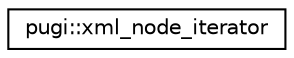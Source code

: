 digraph "Graphical Class Hierarchy"
{
 // LATEX_PDF_SIZE
  edge [fontname="Helvetica",fontsize="10",labelfontname="Helvetica",labelfontsize="10"];
  node [fontname="Helvetica",fontsize="10",shape=record];
  rankdir="LR";
  Node0 [label="pugi::xml_node_iterator",height=0.2,width=0.4,color="black", fillcolor="white", style="filled",URL="$classpugi_1_1xml__node__iterator.html",tooltip=" "];
}
